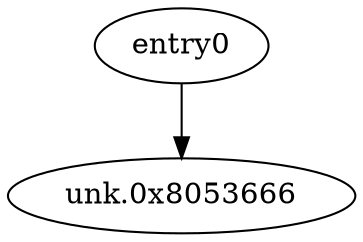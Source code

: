 digraph code {
  "0x08052998" [label="entry0"];
  "0x08052998" -> "0x08053666";
  "0x08053666" [label="unk.0x8053666"];
}